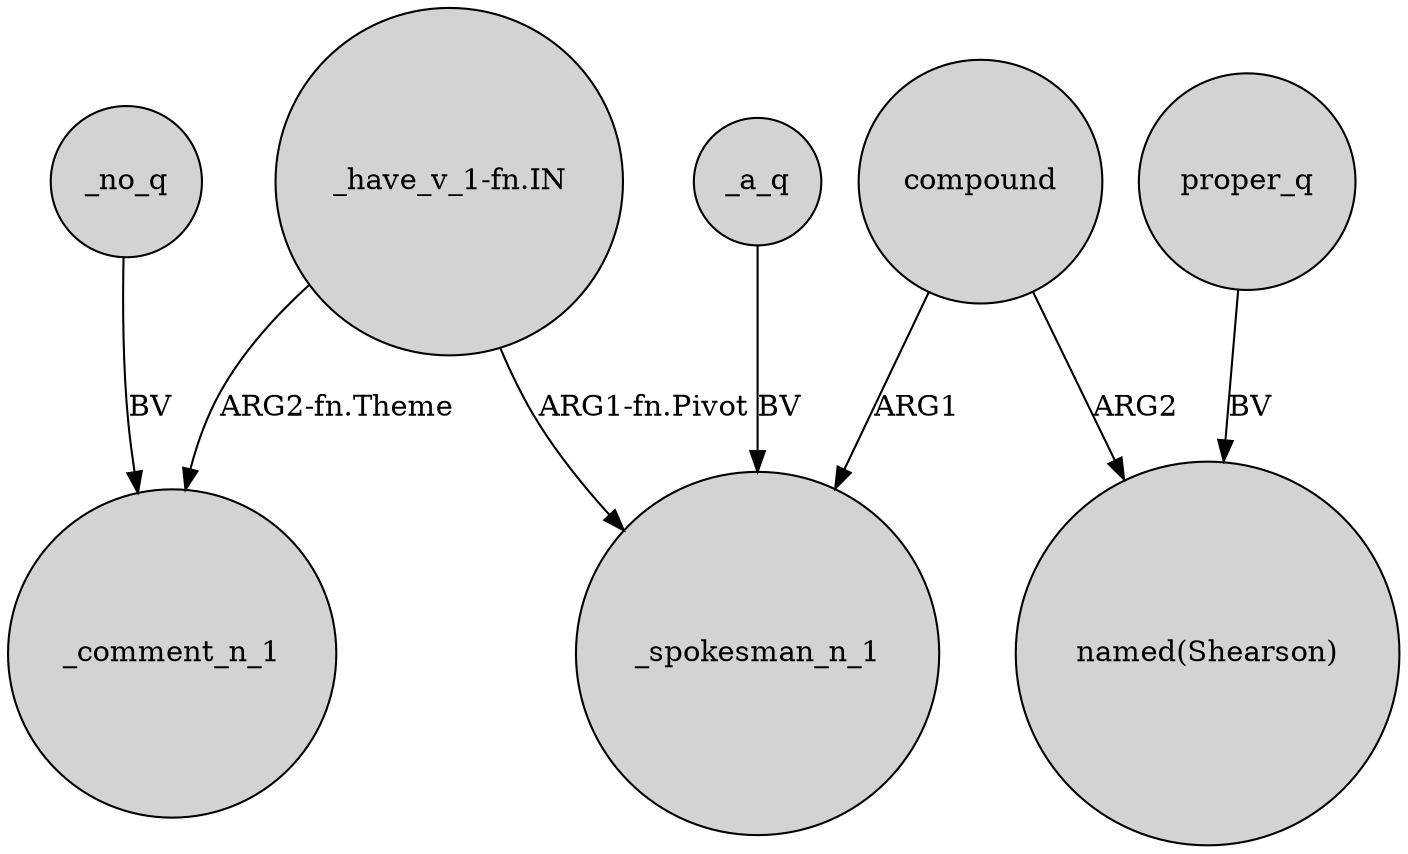 digraph {
	node [shape=circle style=filled]
	_no_q -> _comment_n_1 [label=BV]
	compound -> _spokesman_n_1 [label=ARG1]
	compound -> "named(Shearson)" [label=ARG2]
	"_have_v_1-fn.IN" -> _comment_n_1 [label="ARG2-fn.Theme"]
	_a_q -> _spokesman_n_1 [label=BV]
	proper_q -> "named(Shearson)" [label=BV]
	"_have_v_1-fn.IN" -> _spokesman_n_1 [label="ARG1-fn.Pivot"]
}
